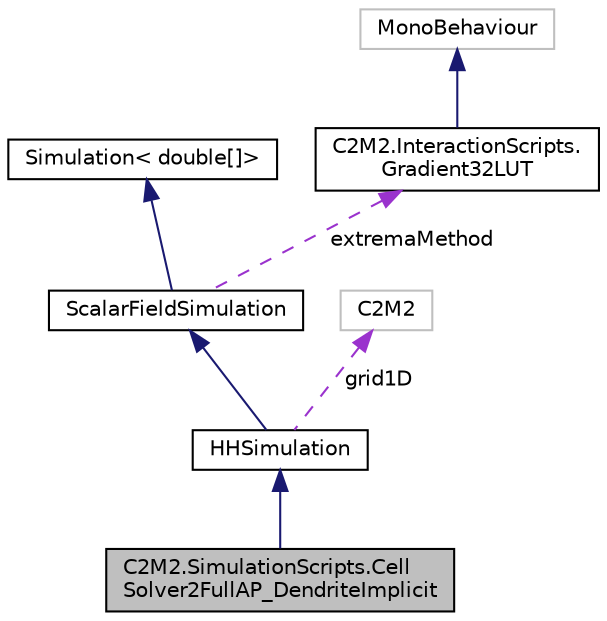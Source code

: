 digraph "C2M2.SimulationScripts.CellSolver2FullAP_DendriteImplicit"
{
 // LATEX_PDF_SIZE
  edge [fontname="Helvetica",fontsize="10",labelfontname="Helvetica",labelfontsize="10"];
  node [fontname="Helvetica",fontsize="10",shape=record];
  Node1 [label="C2M2.SimulationScripts.Cell\lSolver2FullAP_DendriteImplicit",height=0.2,width=0.4,color="black", fillcolor="grey75", style="filled", fontcolor="black",tooltip=" "];
  Node2 -> Node1 [dir="back",color="midnightblue",fontsize="10",style="solid",fontname="Helvetica"];
  Node2 [label="HHSimulation",height=0.2,width=0.4,color="black", fillcolor="white", style="filled",URL="$d3/d6d/class_c2_m2_1_1_simulation_scripts_1_1_h_h_simulation.html",tooltip="Read in a map associating 1D neuron vertices to 3D mesh vertices."];
  Node3 -> Node2 [dir="back",color="midnightblue",fontsize="10",style="solid",fontname="Helvetica"];
  Node3 [label="ScalarFieldSimulation",height=0.2,width=0.4,color="black", fillcolor="white", style="filled",URL="$dc/d9a/class_c2_m2_1_1_simulation_scripts_1_1_scalar_field_simulation.html",tooltip="Simulation of type double[] for visualizing scalar fields on meshes"];
  Node4 -> Node3 [dir="back",color="midnightblue",fontsize="10",style="solid",fontname="Helvetica"];
  Node4 [label="Simulation\< double[]\>",height=0.2,width=0.4,color="black", fillcolor="white", style="filled",URL="$d5/dfa/class_c2_m2_1_1_simulation_scripts_1_1_simulation.html",tooltip=" "];
  Node5 -> Node3 [dir="back",color="darkorchid3",fontsize="10",style="dashed",label=" extremaMethod" ,fontname="Helvetica"];
  Node5 [label="C2M2.InteractionScripts.\lGradient32LUT",height=0.2,width=0.4,color="black", fillcolor="white", style="filled",URL="$dd/d96/class_c2_m2_1_1_interaction_scripts_1_1_gradient32_l_u_t.html",tooltip="Create a fast and memory-friendly lookup table of Color32's."];
  Node6 -> Node5 [dir="back",color="midnightblue",fontsize="10",style="solid",fontname="Helvetica"];
  Node6 [label="MonoBehaviour",height=0.2,width=0.4,color="grey75", fillcolor="white", style="filled",tooltip=" "];
  Node7 -> Node2 [dir="back",color="darkorchid3",fontsize="10",style="dashed",label=" grid1D" ,fontname="Helvetica"];
  Node7 [label="C2M2",height=0.2,width=0.4,color="grey75", fillcolor="white", style="filled",tooltip=" "];
}
